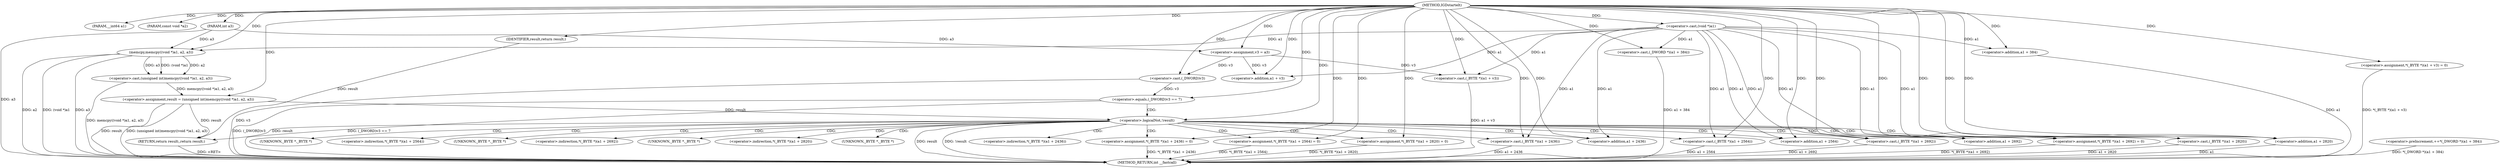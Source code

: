 digraph IGDstartelt {  
"1000103" [label = "(METHOD,IGDstartelt)" ]
"1000183" [label = "(METHOD_RETURN,int __fastcall)" ]
"1000104" [label = "(PARAM,__int64 a1)" ]
"1000105" [label = "(PARAM,const void *a2)" ]
"1000106" [label = "(PARAM,int a3)" ]
"1000110" [label = "(<operator>.assignment,v3 = a3)" ]
"1000113" [label = "(<operator>.assignment,result = (unsigned int)memcpy((void *)a1, a2, a3))" ]
"1000115" [label = "(<operator>.cast,(unsigned int)memcpy((void *)a1, a2, a3))" ]
"1000117" [label = "(memcpy,memcpy((void *)a1, a2, a3))" ]
"1000118" [label = "(<operator>.cast,(void *)a1)" ]
"1000123" [label = "(<operator>.assignment,*(_BYTE *)(a1 + v3) = 0)" ]
"1000125" [label = "(<operator>.cast,(_BYTE *)(a1 + v3))" ]
"1000127" [label = "(<operator>.addition,a1 + v3)" ]
"1000131" [label = "(<operator>.preIncrement,++*(_DWORD *)(a1 + 384))" ]
"1000133" [label = "(<operator>.cast,(_DWORD *)(a1 + 384))" ]
"1000135" [label = "(<operator>.addition,a1 + 384)" ]
"1000139" [label = "(<operator>.equals,(_DWORD)v3 == 7)" ]
"1000140" [label = "(<operator>.cast,(_DWORD)v3)" ]
"1000146" [label = "(<operator>.logicalNot,!result)" ]
"1000149" [label = "(<operator>.assignment,*(_BYTE *)(a1 + 2436) = 0)" ]
"1000151" [label = "(<operator>.cast,(_BYTE *)(a1 + 2436))" ]
"1000153" [label = "(<operator>.addition,a1 + 2436)" ]
"1000157" [label = "(<operator>.assignment,*(_BYTE *)(a1 + 2564) = 0)" ]
"1000159" [label = "(<operator>.cast,(_BYTE *)(a1 + 2564))" ]
"1000161" [label = "(<operator>.addition,a1 + 2564)" ]
"1000165" [label = "(<operator>.assignment,*(_BYTE *)(a1 + 2692) = 0)" ]
"1000167" [label = "(<operator>.cast,(_BYTE *)(a1 + 2692))" ]
"1000169" [label = "(<operator>.addition,a1 + 2692)" ]
"1000173" [label = "(<operator>.assignment,*(_BYTE *)(a1 + 2820) = 0)" ]
"1000175" [label = "(<operator>.cast,(_BYTE *)(a1 + 2820))" ]
"1000177" [label = "(<operator>.addition,a1 + 2820)" ]
"1000181" [label = "(RETURN,return result;,return result;)" ]
"1000182" [label = "(IDENTIFIER,result,return result;)" ]
"1000150" [label = "(<operator>.indirection,*(_BYTE *)(a1 + 2436))" ]
"1000152" [label = "(UNKNOWN,_BYTE *,_BYTE *)" ]
"1000158" [label = "(<operator>.indirection,*(_BYTE *)(a1 + 2564))" ]
"1000160" [label = "(UNKNOWN,_BYTE *,_BYTE *)" ]
"1000166" [label = "(<operator>.indirection,*(_BYTE *)(a1 + 2692))" ]
"1000168" [label = "(UNKNOWN,_BYTE *,_BYTE *)" ]
"1000174" [label = "(<operator>.indirection,*(_BYTE *)(a1 + 2820))" ]
"1000176" [label = "(UNKNOWN,_BYTE *,_BYTE *)" ]
  "1000165" -> "1000183"  [ label = "DDG: *(_BYTE *)(a1 + 2692)"] 
  "1000117" -> "1000183"  [ label = "DDG: a2"] 
  "1000146" -> "1000183"  [ label = "DDG: result"] 
  "1000113" -> "1000183"  [ label = "DDG: result"] 
  "1000139" -> "1000183"  [ label = "DDG: (_DWORD)v3"] 
  "1000135" -> "1000183"  [ label = "DDG: a1"] 
  "1000159" -> "1000183"  [ label = "DDG: a1 + 2564"] 
  "1000115" -> "1000183"  [ label = "DDG: memcpy((void *)a1, a2, a3)"] 
  "1000125" -> "1000183"  [ label = "DDG: a1 + v3"] 
  "1000139" -> "1000183"  [ label = "DDG: (_DWORD)v3 == 7"] 
  "1000173" -> "1000183"  [ label = "DDG: *(_BYTE *)(a1 + 2820)"] 
  "1000123" -> "1000183"  [ label = "DDG: *(_BYTE *)(a1 + v3)"] 
  "1000117" -> "1000183"  [ label = "DDG: (void *)a1"] 
  "1000117" -> "1000183"  [ label = "DDG: a3"] 
  "1000140" -> "1000183"  [ label = "DDG: v3"] 
  "1000177" -> "1000183"  [ label = "DDG: a1"] 
  "1000151" -> "1000183"  [ label = "DDG: a1 + 2436"] 
  "1000149" -> "1000183"  [ label = "DDG: *(_BYTE *)(a1 + 2436)"] 
  "1000157" -> "1000183"  [ label = "DDG: *(_BYTE *)(a1 + 2564)"] 
  "1000113" -> "1000183"  [ label = "DDG: (unsigned int)memcpy((void *)a1, a2, a3)"] 
  "1000133" -> "1000183"  [ label = "DDG: a1 + 384"] 
  "1000175" -> "1000183"  [ label = "DDG: a1 + 2820"] 
  "1000167" -> "1000183"  [ label = "DDG: a1 + 2692"] 
  "1000146" -> "1000183"  [ label = "DDG: !result"] 
  "1000106" -> "1000183"  [ label = "DDG: a3"] 
  "1000131" -> "1000183"  [ label = "DDG: *(_DWORD *)(a1 + 384)"] 
  "1000181" -> "1000183"  [ label = "DDG: <RET>"] 
  "1000103" -> "1000104"  [ label = "DDG: "] 
  "1000103" -> "1000105"  [ label = "DDG: "] 
  "1000103" -> "1000106"  [ label = "DDG: "] 
  "1000106" -> "1000110"  [ label = "DDG: a3"] 
  "1000103" -> "1000110"  [ label = "DDG: "] 
  "1000115" -> "1000113"  [ label = "DDG: memcpy((void *)a1, a2, a3)"] 
  "1000103" -> "1000113"  [ label = "DDG: "] 
  "1000117" -> "1000115"  [ label = "DDG: (void *)a1"] 
  "1000117" -> "1000115"  [ label = "DDG: a2"] 
  "1000117" -> "1000115"  [ label = "DDG: a3"] 
  "1000118" -> "1000117"  [ label = "DDG: a1"] 
  "1000103" -> "1000118"  [ label = "DDG: "] 
  "1000103" -> "1000117"  [ label = "DDG: "] 
  "1000106" -> "1000117"  [ label = "DDG: a3"] 
  "1000103" -> "1000123"  [ label = "DDG: "] 
  "1000118" -> "1000125"  [ label = "DDG: a1"] 
  "1000103" -> "1000125"  [ label = "DDG: "] 
  "1000110" -> "1000125"  [ label = "DDG: v3"] 
  "1000118" -> "1000127"  [ label = "DDG: a1"] 
  "1000103" -> "1000127"  [ label = "DDG: "] 
  "1000110" -> "1000127"  [ label = "DDG: v3"] 
  "1000103" -> "1000133"  [ label = "DDG: "] 
  "1000118" -> "1000133"  [ label = "DDG: a1"] 
  "1000103" -> "1000135"  [ label = "DDG: "] 
  "1000118" -> "1000135"  [ label = "DDG: a1"] 
  "1000140" -> "1000139"  [ label = "DDG: v3"] 
  "1000103" -> "1000140"  [ label = "DDG: "] 
  "1000110" -> "1000140"  [ label = "DDG: v3"] 
  "1000103" -> "1000139"  [ label = "DDG: "] 
  "1000113" -> "1000146"  [ label = "DDG: result"] 
  "1000103" -> "1000146"  [ label = "DDG: "] 
  "1000103" -> "1000149"  [ label = "DDG: "] 
  "1000103" -> "1000151"  [ label = "DDG: "] 
  "1000118" -> "1000151"  [ label = "DDG: a1"] 
  "1000103" -> "1000153"  [ label = "DDG: "] 
  "1000118" -> "1000153"  [ label = "DDG: a1"] 
  "1000103" -> "1000157"  [ label = "DDG: "] 
  "1000103" -> "1000159"  [ label = "DDG: "] 
  "1000118" -> "1000159"  [ label = "DDG: a1"] 
  "1000103" -> "1000161"  [ label = "DDG: "] 
  "1000118" -> "1000161"  [ label = "DDG: a1"] 
  "1000103" -> "1000165"  [ label = "DDG: "] 
  "1000103" -> "1000167"  [ label = "DDG: "] 
  "1000118" -> "1000167"  [ label = "DDG: a1"] 
  "1000103" -> "1000169"  [ label = "DDG: "] 
  "1000118" -> "1000169"  [ label = "DDG: a1"] 
  "1000103" -> "1000173"  [ label = "DDG: "] 
  "1000103" -> "1000175"  [ label = "DDG: "] 
  "1000118" -> "1000175"  [ label = "DDG: a1"] 
  "1000103" -> "1000177"  [ label = "DDG: "] 
  "1000118" -> "1000177"  [ label = "DDG: a1"] 
  "1000182" -> "1000181"  [ label = "DDG: result"] 
  "1000146" -> "1000181"  [ label = "DDG: result"] 
  "1000113" -> "1000181"  [ label = "DDG: result"] 
  "1000103" -> "1000182"  [ label = "DDG: "] 
  "1000139" -> "1000146"  [ label = "CDG: "] 
  "1000146" -> "1000176"  [ label = "CDG: "] 
  "1000146" -> "1000175"  [ label = "CDG: "] 
  "1000146" -> "1000174"  [ label = "CDG: "] 
  "1000146" -> "1000173"  [ label = "CDG: "] 
  "1000146" -> "1000169"  [ label = "CDG: "] 
  "1000146" -> "1000168"  [ label = "CDG: "] 
  "1000146" -> "1000167"  [ label = "CDG: "] 
  "1000146" -> "1000166"  [ label = "CDG: "] 
  "1000146" -> "1000165"  [ label = "CDG: "] 
  "1000146" -> "1000161"  [ label = "CDG: "] 
  "1000146" -> "1000177"  [ label = "CDG: "] 
  "1000146" -> "1000160"  [ label = "CDG: "] 
  "1000146" -> "1000159"  [ label = "CDG: "] 
  "1000146" -> "1000158"  [ label = "CDG: "] 
  "1000146" -> "1000157"  [ label = "CDG: "] 
  "1000146" -> "1000153"  [ label = "CDG: "] 
  "1000146" -> "1000152"  [ label = "CDG: "] 
  "1000146" -> "1000151"  [ label = "CDG: "] 
  "1000146" -> "1000150"  [ label = "CDG: "] 
  "1000146" -> "1000149"  [ label = "CDG: "] 
}
